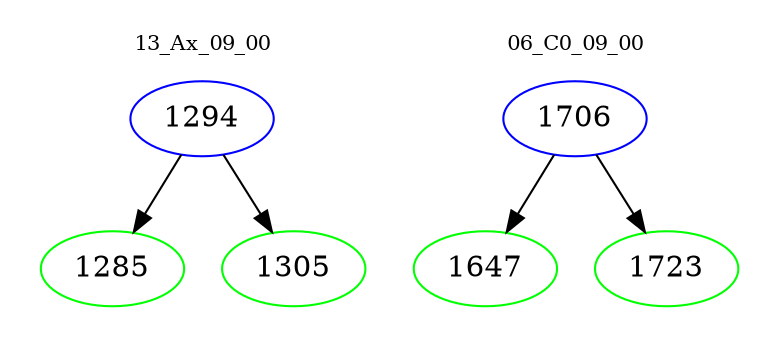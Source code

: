 digraph{
subgraph cluster_0 {
color = white
label = "13_Ax_09_00";
fontsize=10;
T0_1294 [label="1294", color="blue"]
T0_1294 -> T0_1285 [color="black"]
T0_1285 [label="1285", color="green"]
T0_1294 -> T0_1305 [color="black"]
T0_1305 [label="1305", color="green"]
}
subgraph cluster_1 {
color = white
label = "06_C0_09_00";
fontsize=10;
T1_1706 [label="1706", color="blue"]
T1_1706 -> T1_1647 [color="black"]
T1_1647 [label="1647", color="green"]
T1_1706 -> T1_1723 [color="black"]
T1_1723 [label="1723", color="green"]
}
}
